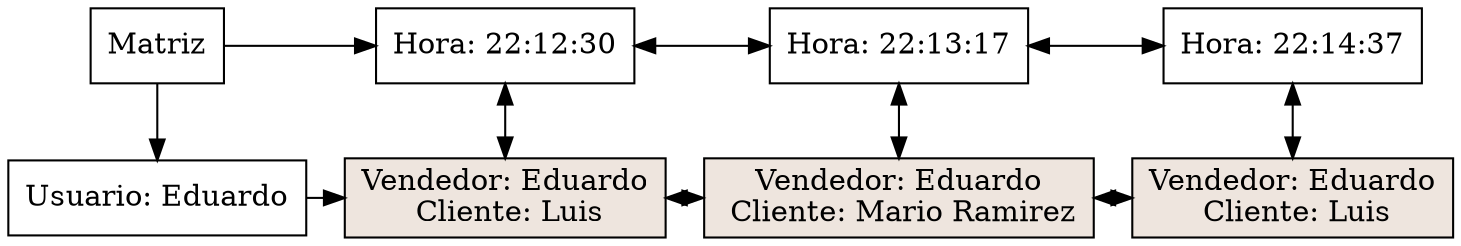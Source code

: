 digraph G{
node [shape = box]
raiz[label="Matriz"  group=1];
499198148 [label="Usuario: Eduardo" group = 1];
898895932 [label="Hora: 22:12:30" group = 416];
935816486 [label="Hora: 22:13:17" group = 422];
1346758398 [label="Hora: 22:14:37" group = 425];
898895932->935816486[dir=both];
935816486->1346758398[dir=both];
raiz ->499198148
raiz ->898895932
{ rank  = same; raiz 
898895932;
935816486;
1346758398;
}
436916535 [style=filled,fillcolor=seashell2,label= "Vendedor: Eduardo&#92;n Cliente: Luis" group = 416 ];
1673064934 [style=filled,fillcolor=seashell2,label= "Vendedor: Eduardo&#92;n Cliente: Mario Ramirez" group = 422 ];
774532772 [style=filled,fillcolor=seashell2,label= "Vendedor: Eduardo&#92;n Cliente: Luis" group = 425 ];
499198148->436916535
436916535->1673064934[dir=both];
1673064934->774532772[dir=both];
{ rank = same; 499198148;
436916535;
1673064934;
774532772;
}
898895932->436916535[dir=both];
935816486->1673064934[dir=both];
1346758398->774532772[dir=both];
}
